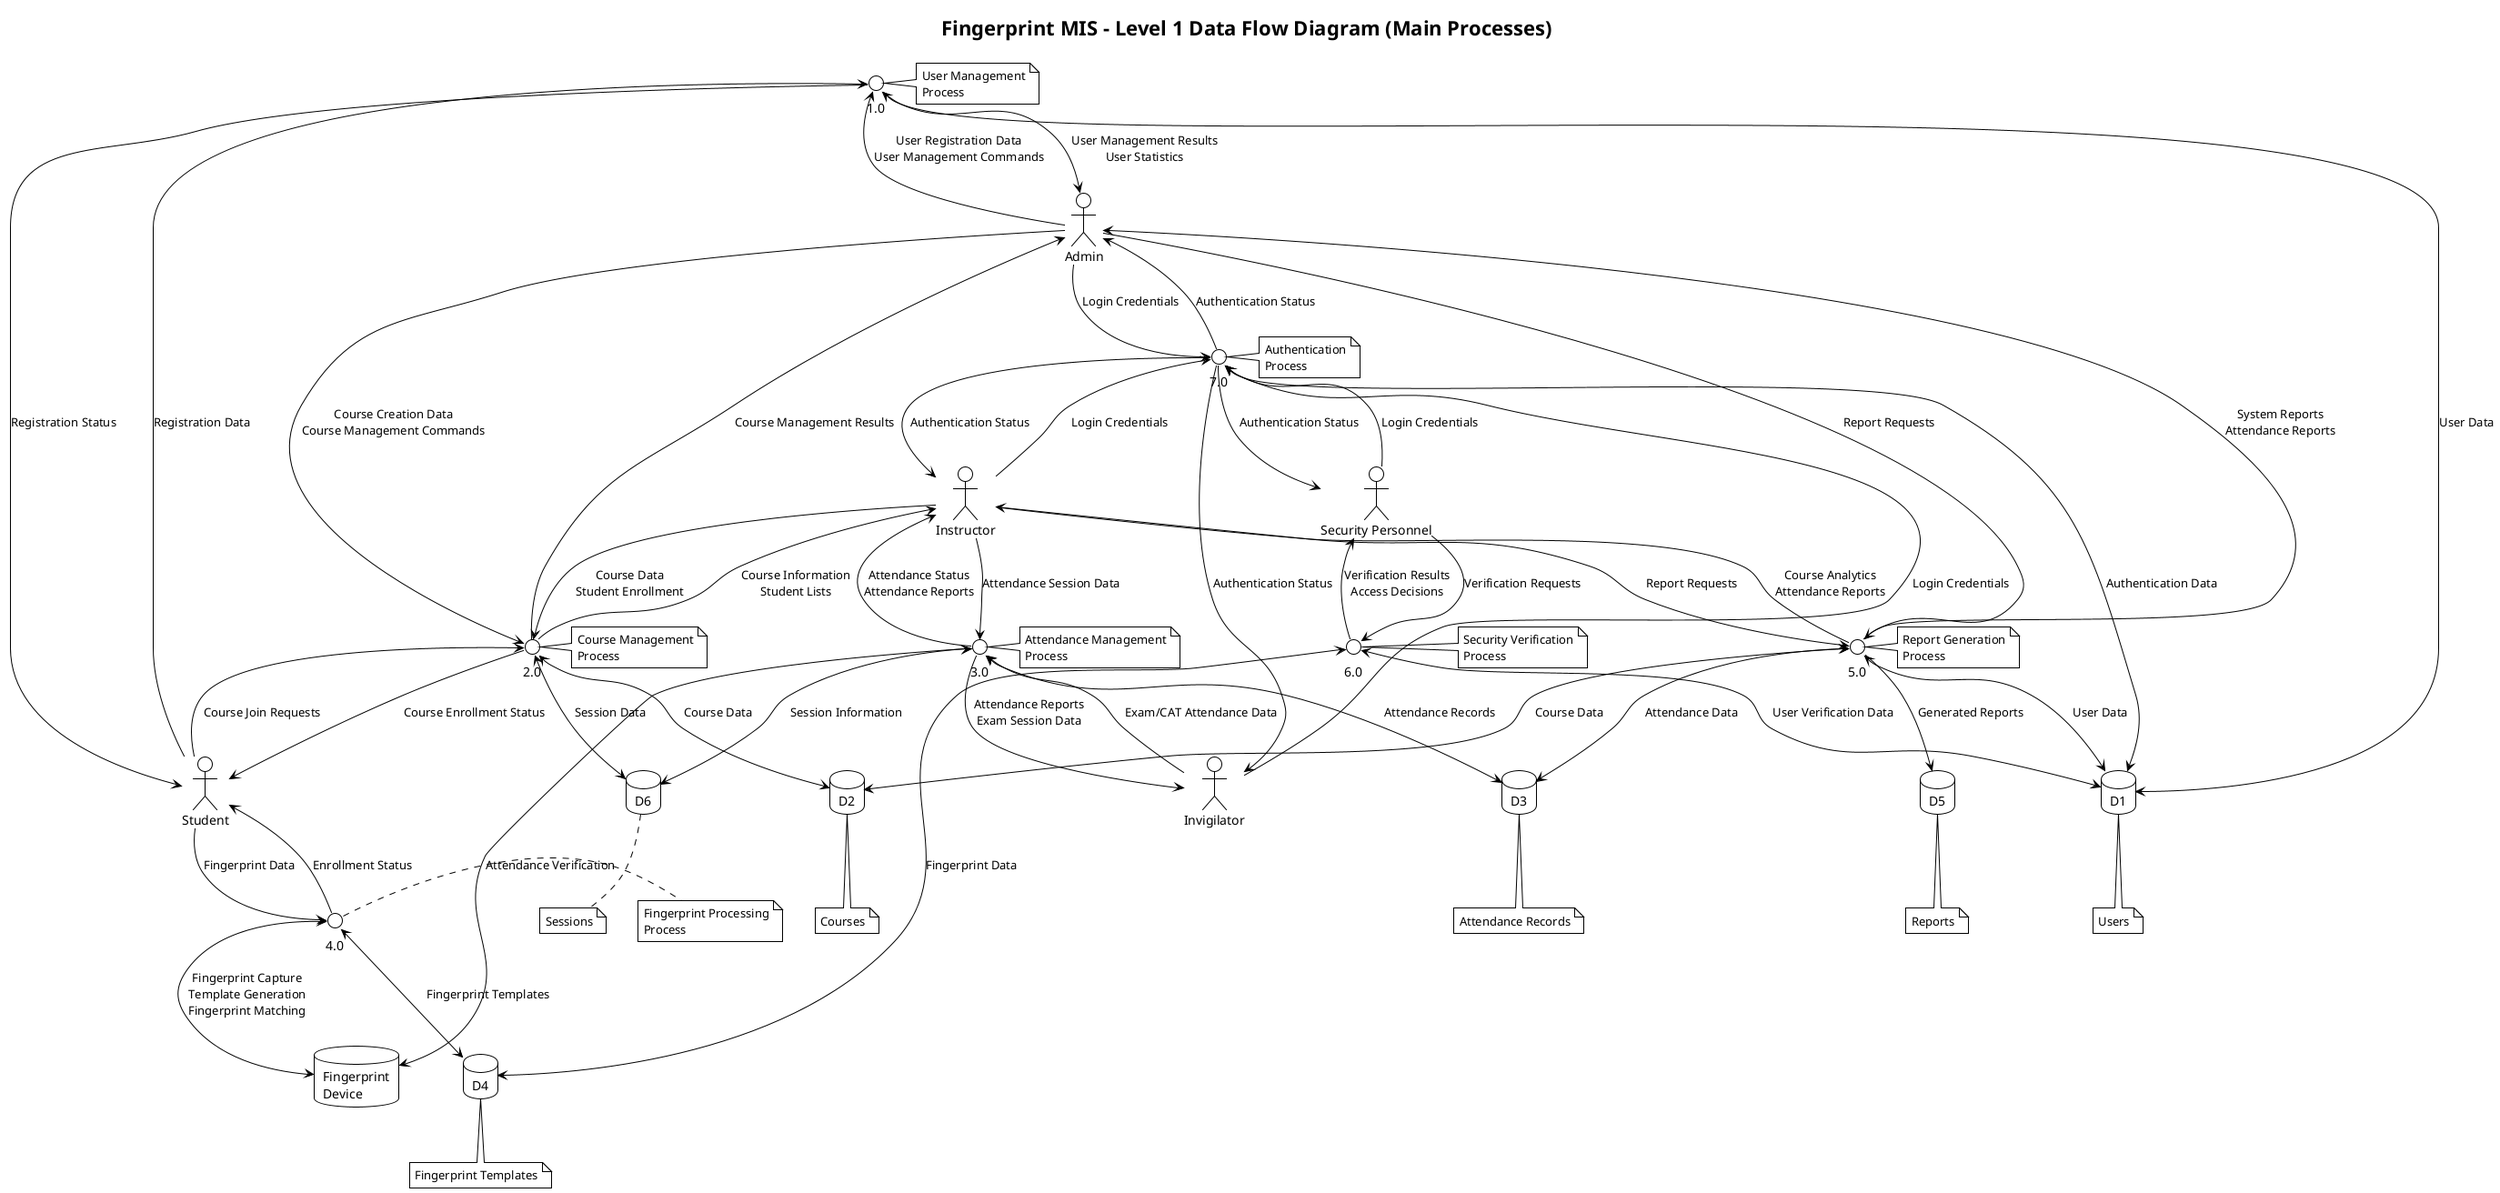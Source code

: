 @startuml
!theme plain
title Fingerprint MIS - Level 1 Data Flow Diagram (Main Processes)

' External entities
actor Admin as "Admin"
actor Instructor as "Instructor" 
actor Invigilator as "Invigilator"
actor Security as "Security Personnel"
actor Student as "Student"

' Main processes
circle "1.0" as P1
note right of P1 : User Management\nProcess
circle "2.0" as P2
note right of P2 : Course Management\nProcess
circle "3.0" as P3
note right of P3 : Attendance Management\nProcess
circle "4.0" as P4
note right of P4 : Fingerprint Processing\nProcess
circle "5.0" as P5
note right of P5 : Report Generation\nProcess
circle "6.0" as P6
note right of P6 : Security Verification\nProcess
circle "7.0" as P7
note right of P7 : Authentication\nProcess

' Data stores
database "D1" as D1
note bottom of D1 : Users
database "D2" as D2
note bottom of D2 : Courses
database "D3" as D3
note bottom of D3 : Attendance Records
database "D4" as D4
note bottom of D4 : Fingerprint Templates
database "D5" as D5
note bottom of D5 : Reports
database "D6" as D6
note bottom of D6 : Sessions

' External device
database "Fingerprint\nDevice" as FDevice

' Admin flows
Admin --> P7 : Login Credentials
P7 --> Admin : Authentication Status
Admin --> P1 : User Registration Data\nUser Management Commands
P1 --> Admin : User Management Results\nUser Statistics
Admin --> P2 : Course Creation Data\nCourse Management Commands
P2 --> Admin : Course Management Results
Admin --> P5 : Report Requests
P5 --> Admin : System Reports\nAttendance Reports

' Instructor flows
Instructor --> P7 : Login Credentials
P7 --> Instructor : Authentication Status
Instructor --> P2 : Course Data\nStudent Enrollment
P2 --> Instructor : Course Information\nStudent Lists
Instructor --> P3 : Attendance Session Data
P3 --> Instructor : Attendance Status\nAttendance Reports
Instructor --> P5 : Report Requests
P5 --> Instructor : Course Analytics\nAttendance Reports

' Invigilator flows
Invigilator --> P7 : Login Credentials
P7 --> Invigilator : Authentication Status
Invigilator --> P3 : Exam/CAT Attendance Data
P3 --> Invigilator : Attendance Reports\nExam Session Data

' Security flows
Security --> P7 : Login Credentials
P7 --> Security : Authentication Status
Security --> P6 : Verification Requests
P6 --> Security : Verification Results\nAccess Decisions

' Student flows
Student --> P1 : Registration Data
P1 --> Student : Registration Status
Student --> P4 : Fingerprint Data
P4 --> Student : Enrollment Status
Student --> P2 : Course Join Requests
P2 --> Student : Course Enrollment Status

' Process to data store flows
P1 <--> D1 : User Data
P2 <--> D2 : Course Data
P2 <--> D6 : Session Data
P3 <--> D3 : Attendance Records
P3 <--> D6 : Session Information
P4 <--> D4 : Fingerprint Templates
P5 <--> D3 : Attendance Data
P5 <--> D1 : User Data
P5 <--> D2 : Course Data
P5 --> D5 : Generated Reports
P6 <--> D1 : User Verification Data
P6 <--> D4 : Fingerprint Data
P7 <--> D1 : Authentication Data

' External device flows
P4 <--> FDevice : Fingerprint Capture\nTemplate Generation\nFingerprint Matching
P3 <--> FDevice : Attendance Verification

@enduml
